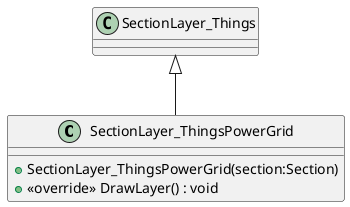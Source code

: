 @startuml
class SectionLayer_ThingsPowerGrid {
    + SectionLayer_ThingsPowerGrid(section:Section)
    + <<override>> DrawLayer() : void
}
SectionLayer_Things <|-- SectionLayer_ThingsPowerGrid
@enduml
